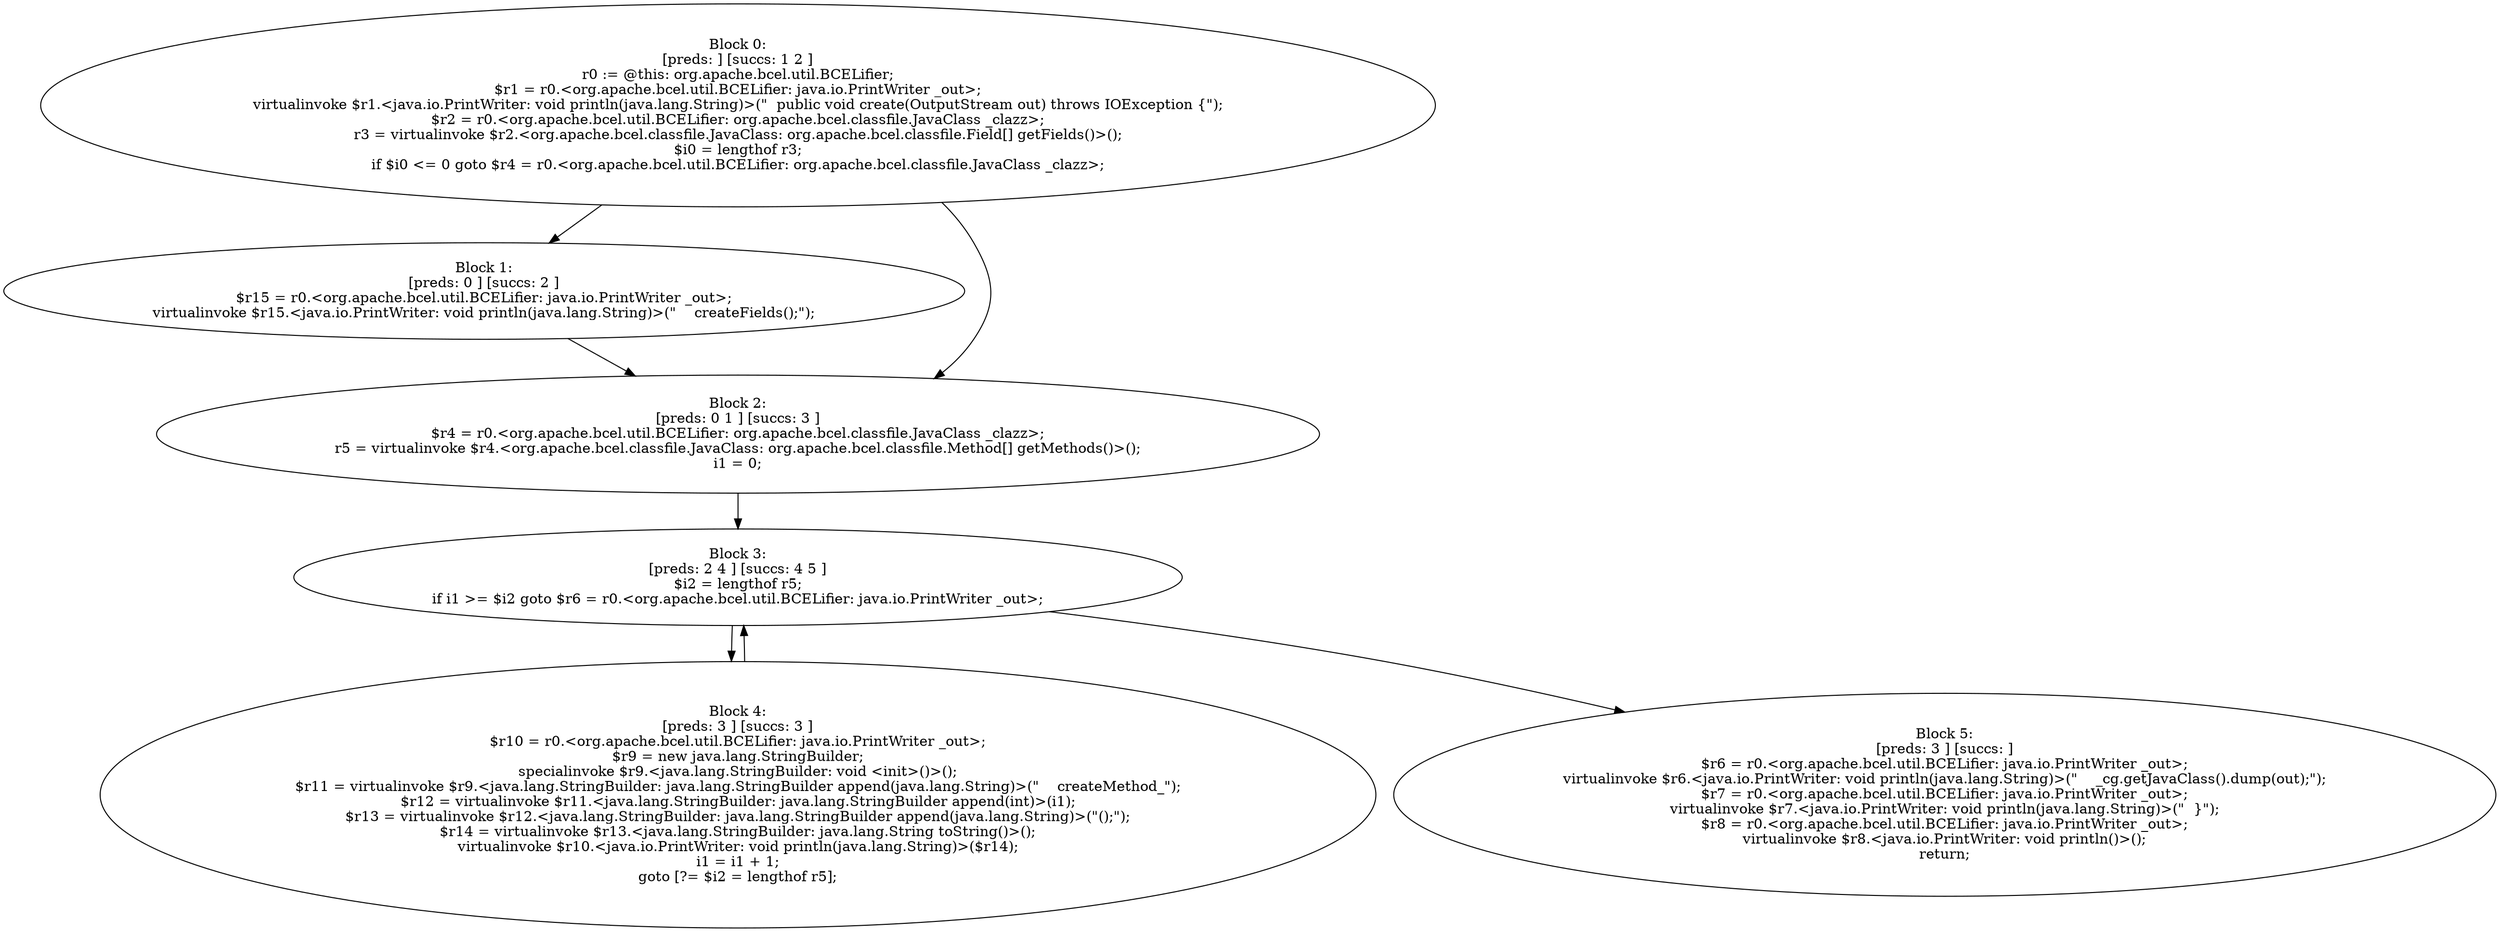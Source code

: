 digraph "unitGraph" {
    "Block 0:
[preds: ] [succs: 1 2 ]
r0 := @this: org.apache.bcel.util.BCELifier;
$r1 = r0.<org.apache.bcel.util.BCELifier: java.io.PrintWriter _out>;
virtualinvoke $r1.<java.io.PrintWriter: void println(java.lang.String)>(\"  public void create(OutputStream out) throws IOException {\");
$r2 = r0.<org.apache.bcel.util.BCELifier: org.apache.bcel.classfile.JavaClass _clazz>;
r3 = virtualinvoke $r2.<org.apache.bcel.classfile.JavaClass: org.apache.bcel.classfile.Field[] getFields()>();
$i0 = lengthof r3;
if $i0 <= 0 goto $r4 = r0.<org.apache.bcel.util.BCELifier: org.apache.bcel.classfile.JavaClass _clazz>;
"
    "Block 1:
[preds: 0 ] [succs: 2 ]
$r15 = r0.<org.apache.bcel.util.BCELifier: java.io.PrintWriter _out>;
virtualinvoke $r15.<java.io.PrintWriter: void println(java.lang.String)>(\"    createFields();\");
"
    "Block 2:
[preds: 0 1 ] [succs: 3 ]
$r4 = r0.<org.apache.bcel.util.BCELifier: org.apache.bcel.classfile.JavaClass _clazz>;
r5 = virtualinvoke $r4.<org.apache.bcel.classfile.JavaClass: org.apache.bcel.classfile.Method[] getMethods()>();
i1 = 0;
"
    "Block 3:
[preds: 2 4 ] [succs: 4 5 ]
$i2 = lengthof r5;
if i1 >= $i2 goto $r6 = r0.<org.apache.bcel.util.BCELifier: java.io.PrintWriter _out>;
"
    "Block 4:
[preds: 3 ] [succs: 3 ]
$r10 = r0.<org.apache.bcel.util.BCELifier: java.io.PrintWriter _out>;
$r9 = new java.lang.StringBuilder;
specialinvoke $r9.<java.lang.StringBuilder: void <init>()>();
$r11 = virtualinvoke $r9.<java.lang.StringBuilder: java.lang.StringBuilder append(java.lang.String)>(\"    createMethod_\");
$r12 = virtualinvoke $r11.<java.lang.StringBuilder: java.lang.StringBuilder append(int)>(i1);
$r13 = virtualinvoke $r12.<java.lang.StringBuilder: java.lang.StringBuilder append(java.lang.String)>(\"();\");
$r14 = virtualinvoke $r13.<java.lang.StringBuilder: java.lang.String toString()>();
virtualinvoke $r10.<java.io.PrintWriter: void println(java.lang.String)>($r14);
i1 = i1 + 1;
goto [?= $i2 = lengthof r5];
"
    "Block 5:
[preds: 3 ] [succs: ]
$r6 = r0.<org.apache.bcel.util.BCELifier: java.io.PrintWriter _out>;
virtualinvoke $r6.<java.io.PrintWriter: void println(java.lang.String)>(\"    _cg.getJavaClass().dump(out);\");
$r7 = r0.<org.apache.bcel.util.BCELifier: java.io.PrintWriter _out>;
virtualinvoke $r7.<java.io.PrintWriter: void println(java.lang.String)>(\"  }\");
$r8 = r0.<org.apache.bcel.util.BCELifier: java.io.PrintWriter _out>;
virtualinvoke $r8.<java.io.PrintWriter: void println()>();
return;
"
    "Block 0:
[preds: ] [succs: 1 2 ]
r0 := @this: org.apache.bcel.util.BCELifier;
$r1 = r0.<org.apache.bcel.util.BCELifier: java.io.PrintWriter _out>;
virtualinvoke $r1.<java.io.PrintWriter: void println(java.lang.String)>(\"  public void create(OutputStream out) throws IOException {\");
$r2 = r0.<org.apache.bcel.util.BCELifier: org.apache.bcel.classfile.JavaClass _clazz>;
r3 = virtualinvoke $r2.<org.apache.bcel.classfile.JavaClass: org.apache.bcel.classfile.Field[] getFields()>();
$i0 = lengthof r3;
if $i0 <= 0 goto $r4 = r0.<org.apache.bcel.util.BCELifier: org.apache.bcel.classfile.JavaClass _clazz>;
"->"Block 1:
[preds: 0 ] [succs: 2 ]
$r15 = r0.<org.apache.bcel.util.BCELifier: java.io.PrintWriter _out>;
virtualinvoke $r15.<java.io.PrintWriter: void println(java.lang.String)>(\"    createFields();\");
";
    "Block 0:
[preds: ] [succs: 1 2 ]
r0 := @this: org.apache.bcel.util.BCELifier;
$r1 = r0.<org.apache.bcel.util.BCELifier: java.io.PrintWriter _out>;
virtualinvoke $r1.<java.io.PrintWriter: void println(java.lang.String)>(\"  public void create(OutputStream out) throws IOException {\");
$r2 = r0.<org.apache.bcel.util.BCELifier: org.apache.bcel.classfile.JavaClass _clazz>;
r3 = virtualinvoke $r2.<org.apache.bcel.classfile.JavaClass: org.apache.bcel.classfile.Field[] getFields()>();
$i0 = lengthof r3;
if $i0 <= 0 goto $r4 = r0.<org.apache.bcel.util.BCELifier: org.apache.bcel.classfile.JavaClass _clazz>;
"->"Block 2:
[preds: 0 1 ] [succs: 3 ]
$r4 = r0.<org.apache.bcel.util.BCELifier: org.apache.bcel.classfile.JavaClass _clazz>;
r5 = virtualinvoke $r4.<org.apache.bcel.classfile.JavaClass: org.apache.bcel.classfile.Method[] getMethods()>();
i1 = 0;
";
    "Block 1:
[preds: 0 ] [succs: 2 ]
$r15 = r0.<org.apache.bcel.util.BCELifier: java.io.PrintWriter _out>;
virtualinvoke $r15.<java.io.PrintWriter: void println(java.lang.String)>(\"    createFields();\");
"->"Block 2:
[preds: 0 1 ] [succs: 3 ]
$r4 = r0.<org.apache.bcel.util.BCELifier: org.apache.bcel.classfile.JavaClass _clazz>;
r5 = virtualinvoke $r4.<org.apache.bcel.classfile.JavaClass: org.apache.bcel.classfile.Method[] getMethods()>();
i1 = 0;
";
    "Block 2:
[preds: 0 1 ] [succs: 3 ]
$r4 = r0.<org.apache.bcel.util.BCELifier: org.apache.bcel.classfile.JavaClass _clazz>;
r5 = virtualinvoke $r4.<org.apache.bcel.classfile.JavaClass: org.apache.bcel.classfile.Method[] getMethods()>();
i1 = 0;
"->"Block 3:
[preds: 2 4 ] [succs: 4 5 ]
$i2 = lengthof r5;
if i1 >= $i2 goto $r6 = r0.<org.apache.bcel.util.BCELifier: java.io.PrintWriter _out>;
";
    "Block 3:
[preds: 2 4 ] [succs: 4 5 ]
$i2 = lengthof r5;
if i1 >= $i2 goto $r6 = r0.<org.apache.bcel.util.BCELifier: java.io.PrintWriter _out>;
"->"Block 4:
[preds: 3 ] [succs: 3 ]
$r10 = r0.<org.apache.bcel.util.BCELifier: java.io.PrintWriter _out>;
$r9 = new java.lang.StringBuilder;
specialinvoke $r9.<java.lang.StringBuilder: void <init>()>();
$r11 = virtualinvoke $r9.<java.lang.StringBuilder: java.lang.StringBuilder append(java.lang.String)>(\"    createMethod_\");
$r12 = virtualinvoke $r11.<java.lang.StringBuilder: java.lang.StringBuilder append(int)>(i1);
$r13 = virtualinvoke $r12.<java.lang.StringBuilder: java.lang.StringBuilder append(java.lang.String)>(\"();\");
$r14 = virtualinvoke $r13.<java.lang.StringBuilder: java.lang.String toString()>();
virtualinvoke $r10.<java.io.PrintWriter: void println(java.lang.String)>($r14);
i1 = i1 + 1;
goto [?= $i2 = lengthof r5];
";
    "Block 3:
[preds: 2 4 ] [succs: 4 5 ]
$i2 = lengthof r5;
if i1 >= $i2 goto $r6 = r0.<org.apache.bcel.util.BCELifier: java.io.PrintWriter _out>;
"->"Block 5:
[preds: 3 ] [succs: ]
$r6 = r0.<org.apache.bcel.util.BCELifier: java.io.PrintWriter _out>;
virtualinvoke $r6.<java.io.PrintWriter: void println(java.lang.String)>(\"    _cg.getJavaClass().dump(out);\");
$r7 = r0.<org.apache.bcel.util.BCELifier: java.io.PrintWriter _out>;
virtualinvoke $r7.<java.io.PrintWriter: void println(java.lang.String)>(\"  }\");
$r8 = r0.<org.apache.bcel.util.BCELifier: java.io.PrintWriter _out>;
virtualinvoke $r8.<java.io.PrintWriter: void println()>();
return;
";
    "Block 4:
[preds: 3 ] [succs: 3 ]
$r10 = r0.<org.apache.bcel.util.BCELifier: java.io.PrintWriter _out>;
$r9 = new java.lang.StringBuilder;
specialinvoke $r9.<java.lang.StringBuilder: void <init>()>();
$r11 = virtualinvoke $r9.<java.lang.StringBuilder: java.lang.StringBuilder append(java.lang.String)>(\"    createMethod_\");
$r12 = virtualinvoke $r11.<java.lang.StringBuilder: java.lang.StringBuilder append(int)>(i1);
$r13 = virtualinvoke $r12.<java.lang.StringBuilder: java.lang.StringBuilder append(java.lang.String)>(\"();\");
$r14 = virtualinvoke $r13.<java.lang.StringBuilder: java.lang.String toString()>();
virtualinvoke $r10.<java.io.PrintWriter: void println(java.lang.String)>($r14);
i1 = i1 + 1;
goto [?= $i2 = lengthof r5];
"->"Block 3:
[preds: 2 4 ] [succs: 4 5 ]
$i2 = lengthof r5;
if i1 >= $i2 goto $r6 = r0.<org.apache.bcel.util.BCELifier: java.io.PrintWriter _out>;
";
}
